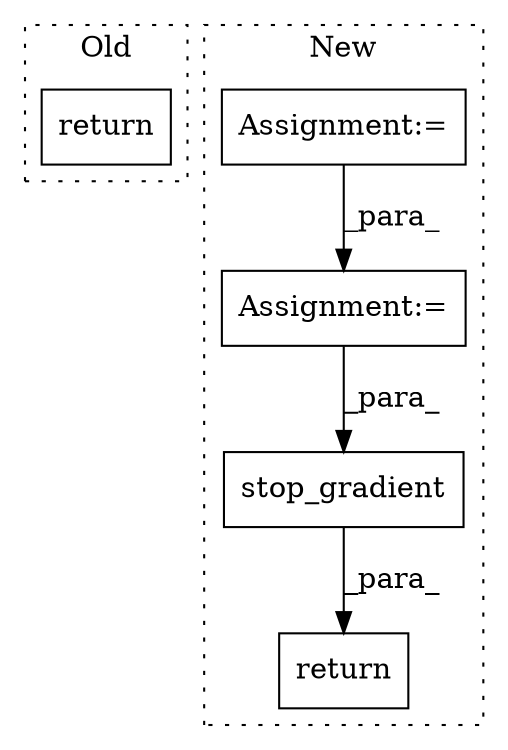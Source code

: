 digraph G {
subgraph cluster0 {
1 [label="return" a="41" s="3949" l="7" shape="box"];
label = "Old";
style="dotted";
}
subgraph cluster1 {
2 [label="stop_gradient" a="32" s="3720,3742" l="14,1" shape="box"];
3 [label="return" a="41" s="3702" l="7" shape="box"];
4 [label="Assignment:=" a="7" s="3508" l="1" shape="box"];
5 [label="Assignment:=" a="7" s="3013" l="1" shape="box"];
label = "New";
style="dotted";
}
2 -> 3 [label="_para_"];
4 -> 2 [label="_para_"];
5 -> 4 [label="_para_"];
}